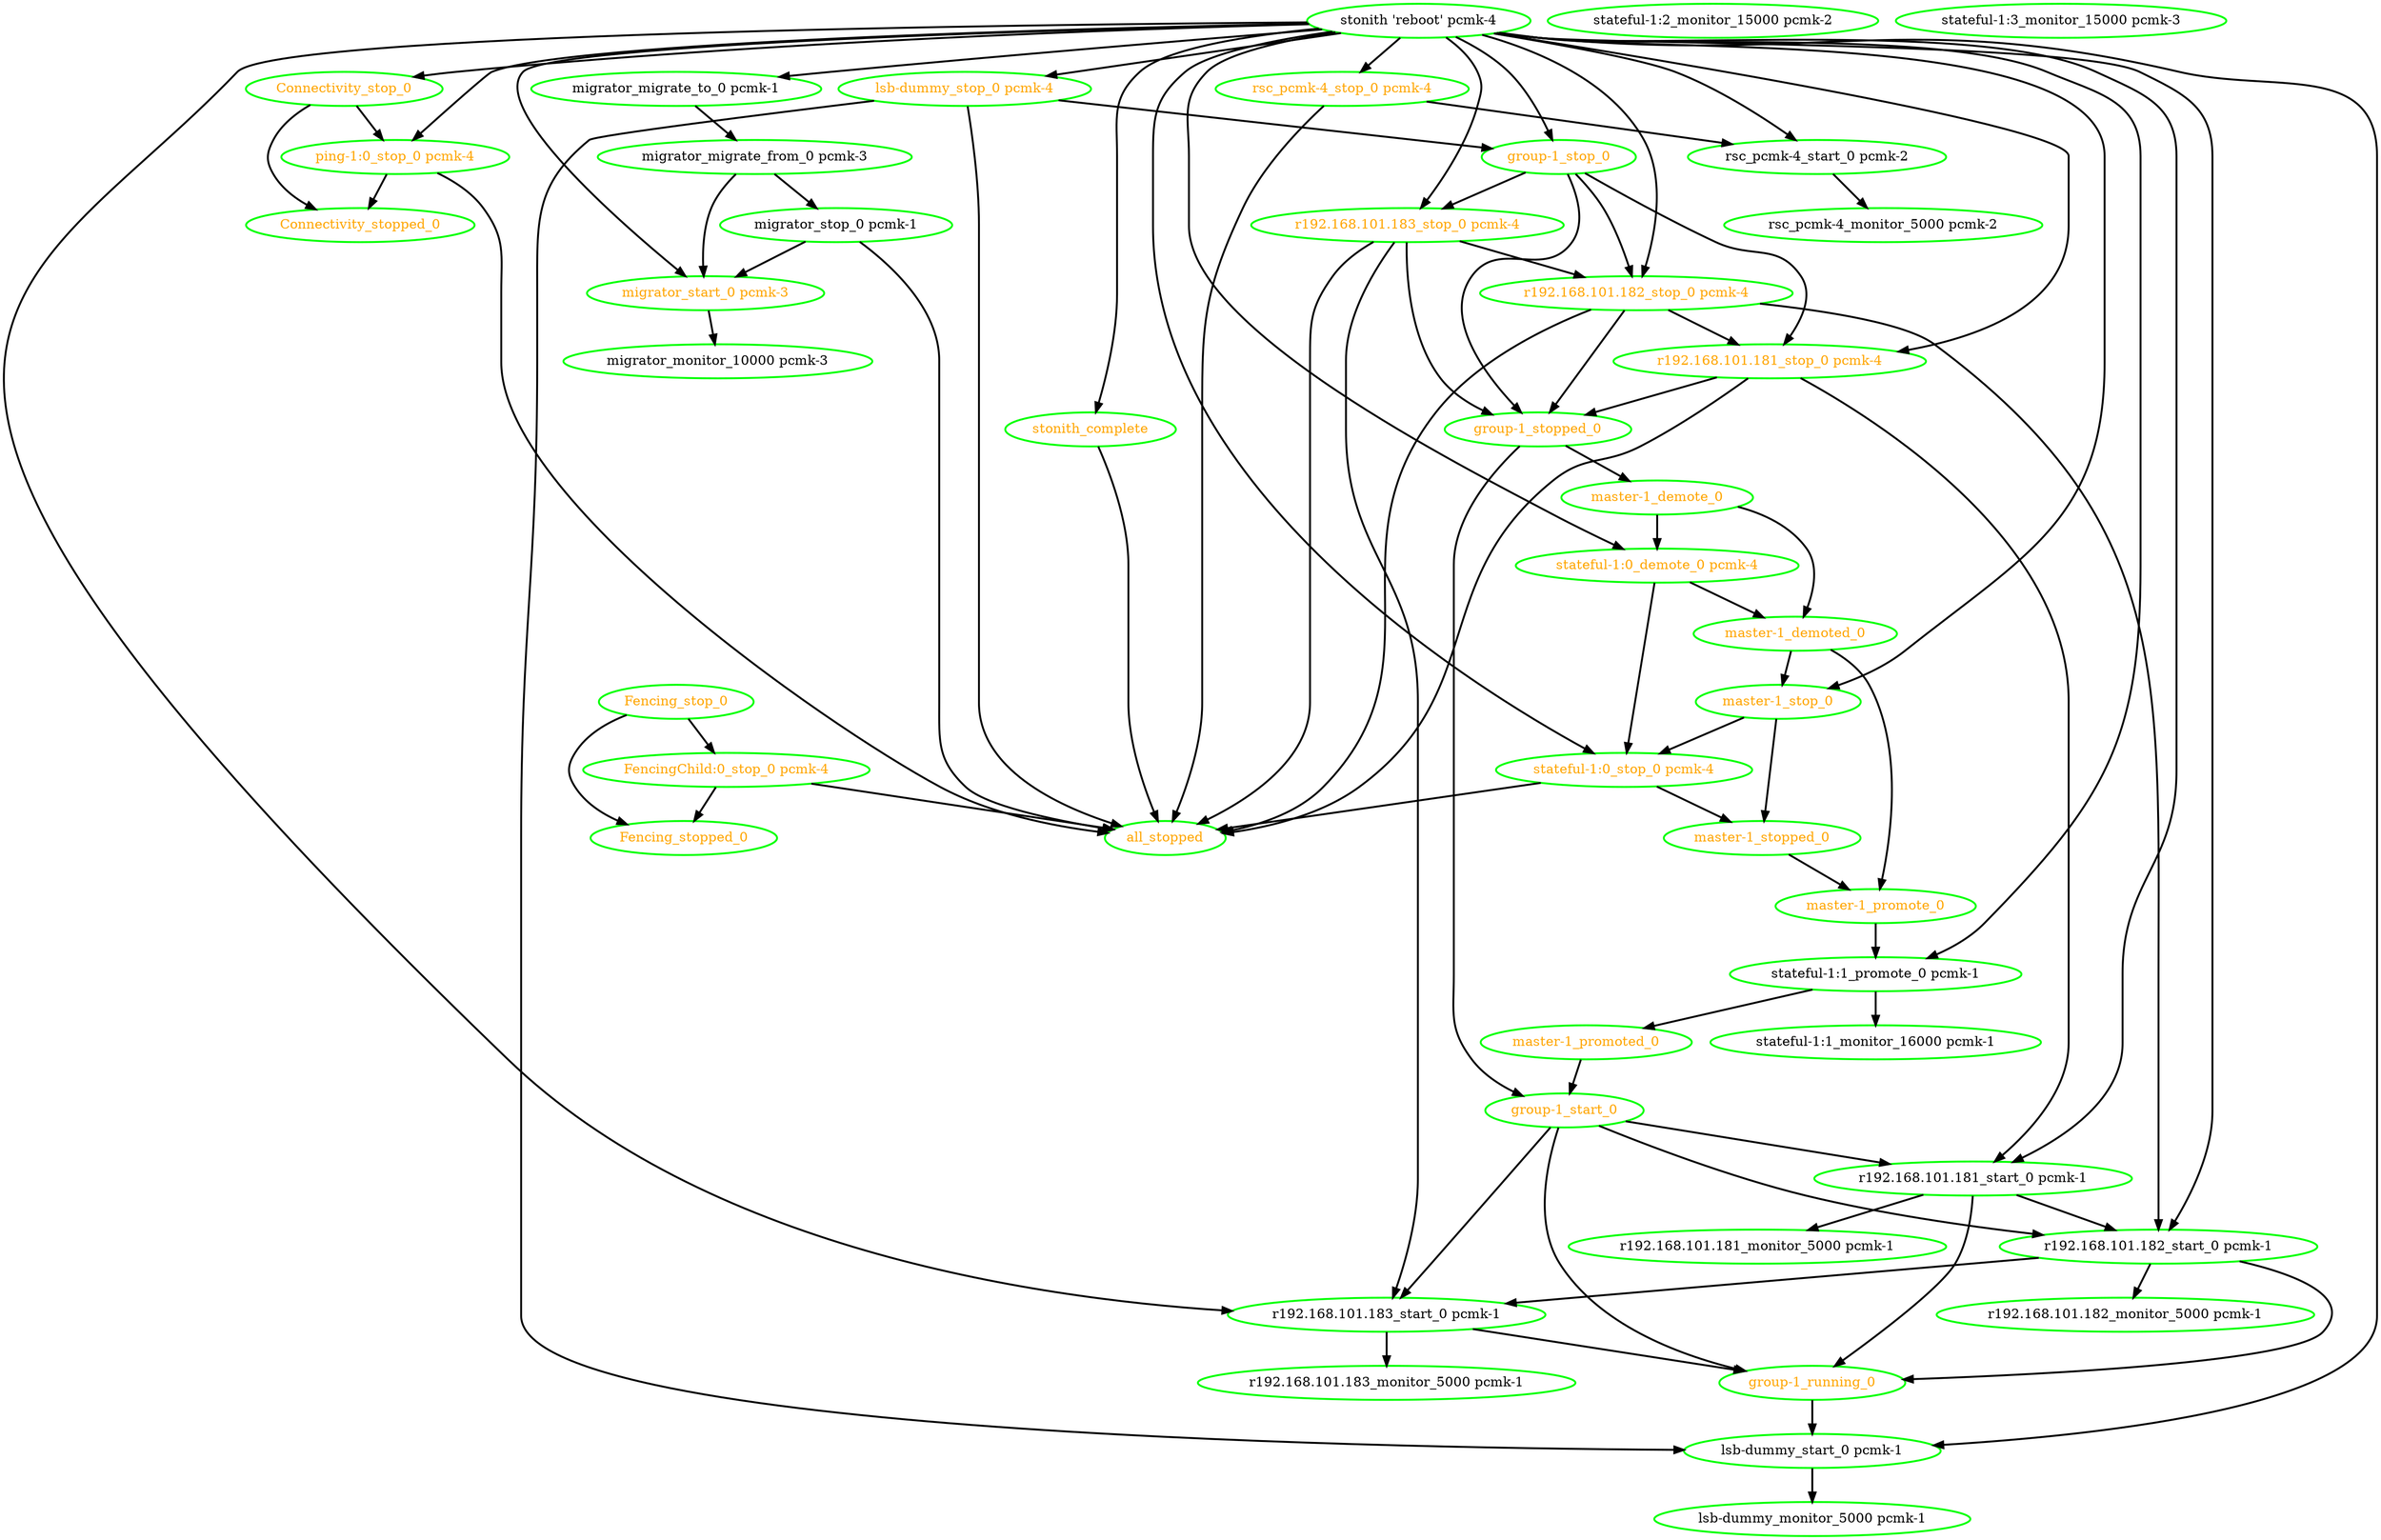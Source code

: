 digraph "g" {
"Connectivity_stop_0" -> "Connectivity_stopped_0" [ style = bold]
"Connectivity_stop_0" -> "ping-1:0_stop_0 pcmk-4" [ style = bold]
"Connectivity_stop_0" [ style=bold color="green" fontcolor="orange" ]
"Connectivity_stopped_0" [ style=bold color="green" fontcolor="orange" ]
"FencingChild:0_stop_0 pcmk-4" -> "Fencing_stopped_0" [ style = bold]
"FencingChild:0_stop_0 pcmk-4" -> "all_stopped" [ style = bold]
"FencingChild:0_stop_0 pcmk-4" [ style=bold color="green" fontcolor="orange" ]
"Fencing_stop_0" -> "FencingChild:0_stop_0 pcmk-4" [ style = bold]
"Fencing_stop_0" -> "Fencing_stopped_0" [ style = bold]
"Fencing_stop_0" [ style=bold color="green" fontcolor="orange" ]
"Fencing_stopped_0" [ style=bold color="green" fontcolor="orange" ]
"all_stopped" [ style=bold color="green" fontcolor="orange" ]
"group-1_running_0" -> "lsb-dummy_start_0 pcmk-1" [ style = bold]
"group-1_running_0" [ style=bold color="green" fontcolor="orange" ]
"group-1_start_0" -> "group-1_running_0" [ style = bold]
"group-1_start_0" -> "r192.168.101.181_start_0 pcmk-1" [ style = bold]
"group-1_start_0" -> "r192.168.101.182_start_0 pcmk-1" [ style = bold]
"group-1_start_0" -> "r192.168.101.183_start_0 pcmk-1" [ style = bold]
"group-1_start_0" [ style=bold color="green" fontcolor="orange" ]
"group-1_stop_0" -> "group-1_stopped_0" [ style = bold]
"group-1_stop_0" -> "r192.168.101.181_stop_0 pcmk-4" [ style = bold]
"group-1_stop_0" -> "r192.168.101.182_stop_0 pcmk-4" [ style = bold]
"group-1_stop_0" -> "r192.168.101.183_stop_0 pcmk-4" [ style = bold]
"group-1_stop_0" [ style=bold color="green" fontcolor="orange" ]
"group-1_stopped_0" -> "group-1_start_0" [ style = bold]
"group-1_stopped_0" -> "master-1_demote_0" [ style = bold]
"group-1_stopped_0" [ style=bold color="green" fontcolor="orange" ]
"lsb-dummy_monitor_5000 pcmk-1" [ style=bold color="green" fontcolor="black" ]
"lsb-dummy_start_0 pcmk-1" -> "lsb-dummy_monitor_5000 pcmk-1" [ style = bold]
"lsb-dummy_start_0 pcmk-1" [ style=bold color="green" fontcolor="black" ]
"lsb-dummy_stop_0 pcmk-4" -> "all_stopped" [ style = bold]
"lsb-dummy_stop_0 pcmk-4" -> "group-1_stop_0" [ style = bold]
"lsb-dummy_stop_0 pcmk-4" -> "lsb-dummy_start_0 pcmk-1" [ style = bold]
"lsb-dummy_stop_0 pcmk-4" [ style=bold color="green" fontcolor="orange" ]
"master-1_demote_0" -> "master-1_demoted_0" [ style = bold]
"master-1_demote_0" -> "stateful-1:0_demote_0 pcmk-4" [ style = bold]
"master-1_demote_0" [ style=bold color="green" fontcolor="orange" ]
"master-1_demoted_0" -> "master-1_promote_0" [ style = bold]
"master-1_demoted_0" -> "master-1_stop_0" [ style = bold]
"master-1_demoted_0" [ style=bold color="green" fontcolor="orange" ]
"master-1_promote_0" -> "stateful-1:1_promote_0 pcmk-1" [ style = bold]
"master-1_promote_0" [ style=bold color="green" fontcolor="orange" ]
"master-1_promoted_0" -> "group-1_start_0" [ style = bold]
"master-1_promoted_0" [ style=bold color="green" fontcolor="orange" ]
"master-1_stop_0" -> "master-1_stopped_0" [ style = bold]
"master-1_stop_0" -> "stateful-1:0_stop_0 pcmk-4" [ style = bold]
"master-1_stop_0" [ style=bold color="green" fontcolor="orange" ]
"master-1_stopped_0" -> "master-1_promote_0" [ style = bold]
"master-1_stopped_0" [ style=bold color="green" fontcolor="orange" ]
"migrator_migrate_from_0 pcmk-3" -> "migrator_start_0 pcmk-3" [ style = bold]
"migrator_migrate_from_0 pcmk-3" -> "migrator_stop_0 pcmk-1" [ style = bold]
"migrator_migrate_from_0 pcmk-3" [ style=bold color="green" fontcolor="black" ]
"migrator_migrate_to_0 pcmk-1" -> "migrator_migrate_from_0 pcmk-3" [ style = bold]
"migrator_migrate_to_0 pcmk-1" [ style=bold color="green" fontcolor="black" ]
"migrator_monitor_10000 pcmk-3" [ style=bold color="green" fontcolor="black" ]
"migrator_start_0 pcmk-3" -> "migrator_monitor_10000 pcmk-3" [ style = bold]
"migrator_start_0 pcmk-3" [ style=bold color="green" fontcolor="orange" ]
"migrator_stop_0 pcmk-1" -> "all_stopped" [ style = bold]
"migrator_stop_0 pcmk-1" -> "migrator_start_0 pcmk-3" [ style = bold]
"migrator_stop_0 pcmk-1" [ style=bold color="green" fontcolor="black" ]
"ping-1:0_stop_0 pcmk-4" -> "Connectivity_stopped_0" [ style = bold]
"ping-1:0_stop_0 pcmk-4" -> "all_stopped" [ style = bold]
"ping-1:0_stop_0 pcmk-4" [ style=bold color="green" fontcolor="orange" ]
"r192.168.101.181_monitor_5000 pcmk-1" [ style=bold color="green" fontcolor="black" ]
"r192.168.101.181_start_0 pcmk-1" -> "group-1_running_0" [ style = bold]
"r192.168.101.181_start_0 pcmk-1" -> "r192.168.101.181_monitor_5000 pcmk-1" [ style = bold]
"r192.168.101.181_start_0 pcmk-1" -> "r192.168.101.182_start_0 pcmk-1" [ style = bold]
"r192.168.101.181_start_0 pcmk-1" [ style=bold color="green" fontcolor="black" ]
"r192.168.101.181_stop_0 pcmk-4" -> "all_stopped" [ style = bold]
"r192.168.101.181_stop_0 pcmk-4" -> "group-1_stopped_0" [ style = bold]
"r192.168.101.181_stop_0 pcmk-4" -> "r192.168.101.181_start_0 pcmk-1" [ style = bold]
"r192.168.101.181_stop_0 pcmk-4" [ style=bold color="green" fontcolor="orange" ]
"r192.168.101.182_monitor_5000 pcmk-1" [ style=bold color="green" fontcolor="black" ]
"r192.168.101.182_start_0 pcmk-1" -> "group-1_running_0" [ style = bold]
"r192.168.101.182_start_0 pcmk-1" -> "r192.168.101.182_monitor_5000 pcmk-1" [ style = bold]
"r192.168.101.182_start_0 pcmk-1" -> "r192.168.101.183_start_0 pcmk-1" [ style = bold]
"r192.168.101.182_start_0 pcmk-1" [ style=bold color="green" fontcolor="black" ]
"r192.168.101.182_stop_0 pcmk-4" -> "all_stopped" [ style = bold]
"r192.168.101.182_stop_0 pcmk-4" -> "group-1_stopped_0" [ style = bold]
"r192.168.101.182_stop_0 pcmk-4" -> "r192.168.101.181_stop_0 pcmk-4" [ style = bold]
"r192.168.101.182_stop_0 pcmk-4" -> "r192.168.101.182_start_0 pcmk-1" [ style = bold]
"r192.168.101.182_stop_0 pcmk-4" [ style=bold color="green" fontcolor="orange" ]
"r192.168.101.183_monitor_5000 pcmk-1" [ style=bold color="green" fontcolor="black" ]
"r192.168.101.183_start_0 pcmk-1" -> "group-1_running_0" [ style = bold]
"r192.168.101.183_start_0 pcmk-1" -> "r192.168.101.183_monitor_5000 pcmk-1" [ style = bold]
"r192.168.101.183_start_0 pcmk-1" [ style=bold color="green" fontcolor="black" ]
"r192.168.101.183_stop_0 pcmk-4" -> "all_stopped" [ style = bold]
"r192.168.101.183_stop_0 pcmk-4" -> "group-1_stopped_0" [ style = bold]
"r192.168.101.183_stop_0 pcmk-4" -> "r192.168.101.182_stop_0 pcmk-4" [ style = bold]
"r192.168.101.183_stop_0 pcmk-4" -> "r192.168.101.183_start_0 pcmk-1" [ style = bold]
"r192.168.101.183_stop_0 pcmk-4" [ style=bold color="green" fontcolor="orange" ]
"rsc_pcmk-4_monitor_5000 pcmk-2" [ style=bold color="green" fontcolor="black" ]
"rsc_pcmk-4_start_0 pcmk-2" -> "rsc_pcmk-4_monitor_5000 pcmk-2" [ style = bold]
"rsc_pcmk-4_start_0 pcmk-2" [ style=bold color="green" fontcolor="black" ]
"rsc_pcmk-4_stop_0 pcmk-4" -> "all_stopped" [ style = bold]
"rsc_pcmk-4_stop_0 pcmk-4" -> "rsc_pcmk-4_start_0 pcmk-2" [ style = bold]
"rsc_pcmk-4_stop_0 pcmk-4" [ style=bold color="green" fontcolor="orange" ]
"stateful-1:0_demote_0 pcmk-4" -> "master-1_demoted_0" [ style = bold]
"stateful-1:0_demote_0 pcmk-4" -> "stateful-1:0_stop_0 pcmk-4" [ style = bold]
"stateful-1:0_demote_0 pcmk-4" [ style=bold color="green" fontcolor="orange"]
"stateful-1:0_stop_0 pcmk-4" -> "all_stopped" [ style = bold]
"stateful-1:0_stop_0 pcmk-4" -> "master-1_stopped_0" [ style = bold]
"stateful-1:0_stop_0 pcmk-4" [ style=bold color="green" fontcolor="orange" ]
"stateful-1:1_monitor_16000 pcmk-1" [ style=bold color="green" fontcolor="black" ]
"stateful-1:1_promote_0 pcmk-1" -> "master-1_promoted_0" [ style = bold]
"stateful-1:1_promote_0 pcmk-1" -> "stateful-1:1_monitor_16000 pcmk-1" [ style = bold]
"stateful-1:1_promote_0 pcmk-1" [ style=bold color="green" fontcolor="black" ]
"stateful-1:2_monitor_15000 pcmk-2" [ style=bold color="green" fontcolor="black" ]
"stateful-1:3_monitor_15000 pcmk-3" [ style=bold color="green" fontcolor="black" ]
"stonith 'reboot' pcmk-4" -> "Connectivity_stop_0" [ style = bold]
"stonith 'reboot' pcmk-4" -> "group-1_stop_0" [ style = bold]
"stonith 'reboot' pcmk-4" -> "lsb-dummy_start_0 pcmk-1" [ style = bold]
"stonith 'reboot' pcmk-4" -> "lsb-dummy_stop_0 pcmk-4" [ style = bold]
"stonith 'reboot' pcmk-4" -> "master-1_stop_0" [ style = bold]
"stonith 'reboot' pcmk-4" -> "migrator_migrate_to_0 pcmk-1" [ style = bold]
"stonith 'reboot' pcmk-4" -> "migrator_start_0 pcmk-3" [ style = bold]
"stonith 'reboot' pcmk-4" -> "ping-1:0_stop_0 pcmk-4" [ style = bold]
"stonith 'reboot' pcmk-4" -> "r192.168.101.181_start_0 pcmk-1" [ style = bold]
"stonith 'reboot' pcmk-4" -> "r192.168.101.181_stop_0 pcmk-4" [ style = bold]
"stonith 'reboot' pcmk-4" -> "r192.168.101.182_start_0 pcmk-1" [ style = bold]
"stonith 'reboot' pcmk-4" -> "r192.168.101.182_stop_0 pcmk-4" [ style = bold]
"stonith 'reboot' pcmk-4" -> "r192.168.101.183_start_0 pcmk-1" [ style = bold]
"stonith 'reboot' pcmk-4" -> "r192.168.101.183_stop_0 pcmk-4" [ style = bold]
"stonith 'reboot' pcmk-4" -> "rsc_pcmk-4_start_0 pcmk-2" [ style = bold]
"stonith 'reboot' pcmk-4" -> "rsc_pcmk-4_stop_0 pcmk-4" [ style = bold]
"stonith 'reboot' pcmk-4" -> "stateful-1:0_demote_0 pcmk-4" [ style = bold]
"stonith 'reboot' pcmk-4" -> "stateful-1:0_stop_0 pcmk-4" [ style = bold]
"stonith 'reboot' pcmk-4" -> "stateful-1:1_promote_0 pcmk-1" [ style = bold]
"stonith 'reboot' pcmk-4" -> "stonith_complete" [ style = bold]
"stonith 'reboot' pcmk-4" [ style=bold color="green" fontcolor="black"]
"stonith_complete" -> "all_stopped" [ style = bold]
"stonith_complete" [ style=bold color="green" fontcolor="orange" ]
}
